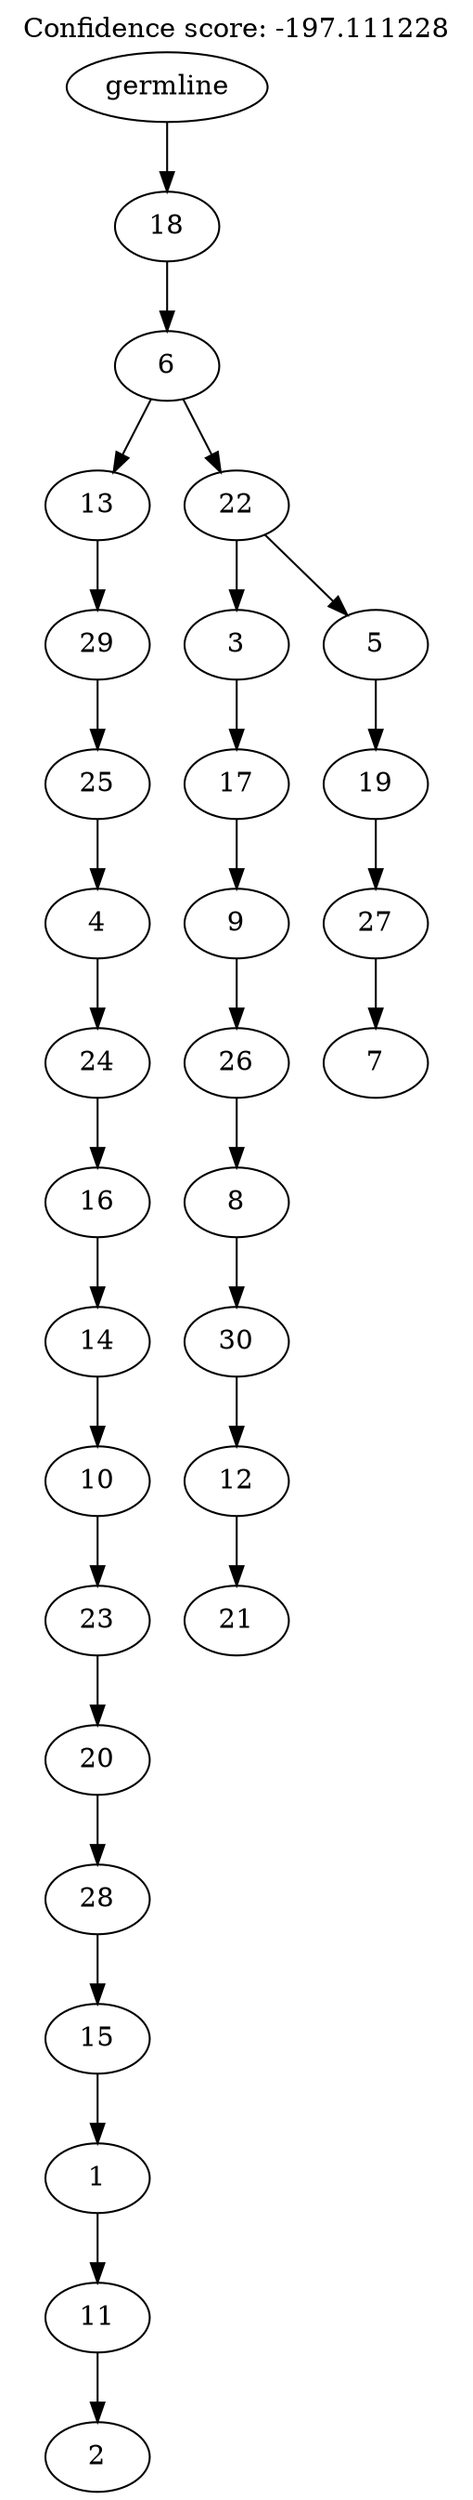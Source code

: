 digraph g {
	"29" -> "30";
	"30" [label="2"];
	"28" -> "29";
	"29" [label="11"];
	"27" -> "28";
	"28" [label="1"];
	"26" -> "27";
	"27" [label="15"];
	"25" -> "26";
	"26" [label="28"];
	"24" -> "25";
	"25" [label="20"];
	"23" -> "24";
	"24" [label="23"];
	"22" -> "23";
	"23" [label="10"];
	"21" -> "22";
	"22" [label="14"];
	"20" -> "21";
	"21" [label="16"];
	"19" -> "20";
	"20" [label="24"];
	"18" -> "19";
	"19" [label="4"];
	"17" -> "18";
	"18" [label="25"];
	"16" -> "17";
	"17" [label="29"];
	"14" -> "15";
	"15" [label="21"];
	"13" -> "14";
	"14" [label="12"];
	"12" -> "13";
	"13" [label="30"];
	"11" -> "12";
	"12" [label="8"];
	"10" -> "11";
	"11" [label="26"];
	"9" -> "10";
	"10" [label="9"];
	"8" -> "9";
	"9" [label="17"];
	"6" -> "7";
	"7" [label="7"];
	"5" -> "6";
	"6" [label="27"];
	"4" -> "5";
	"5" [label="19"];
	"3" -> "4";
	"4" [label="5"];
	"3" -> "8";
	"8" [label="3"];
	"2" -> "3";
	"3" [label="22"];
	"2" -> "16";
	"16" [label="13"];
	"1" -> "2";
	"2" [label="6"];
	"0" -> "1";
	"1" [label="18"];
	"0" [label="germline"];
	labelloc="t";
	label="Confidence score: -197.111228";
}
